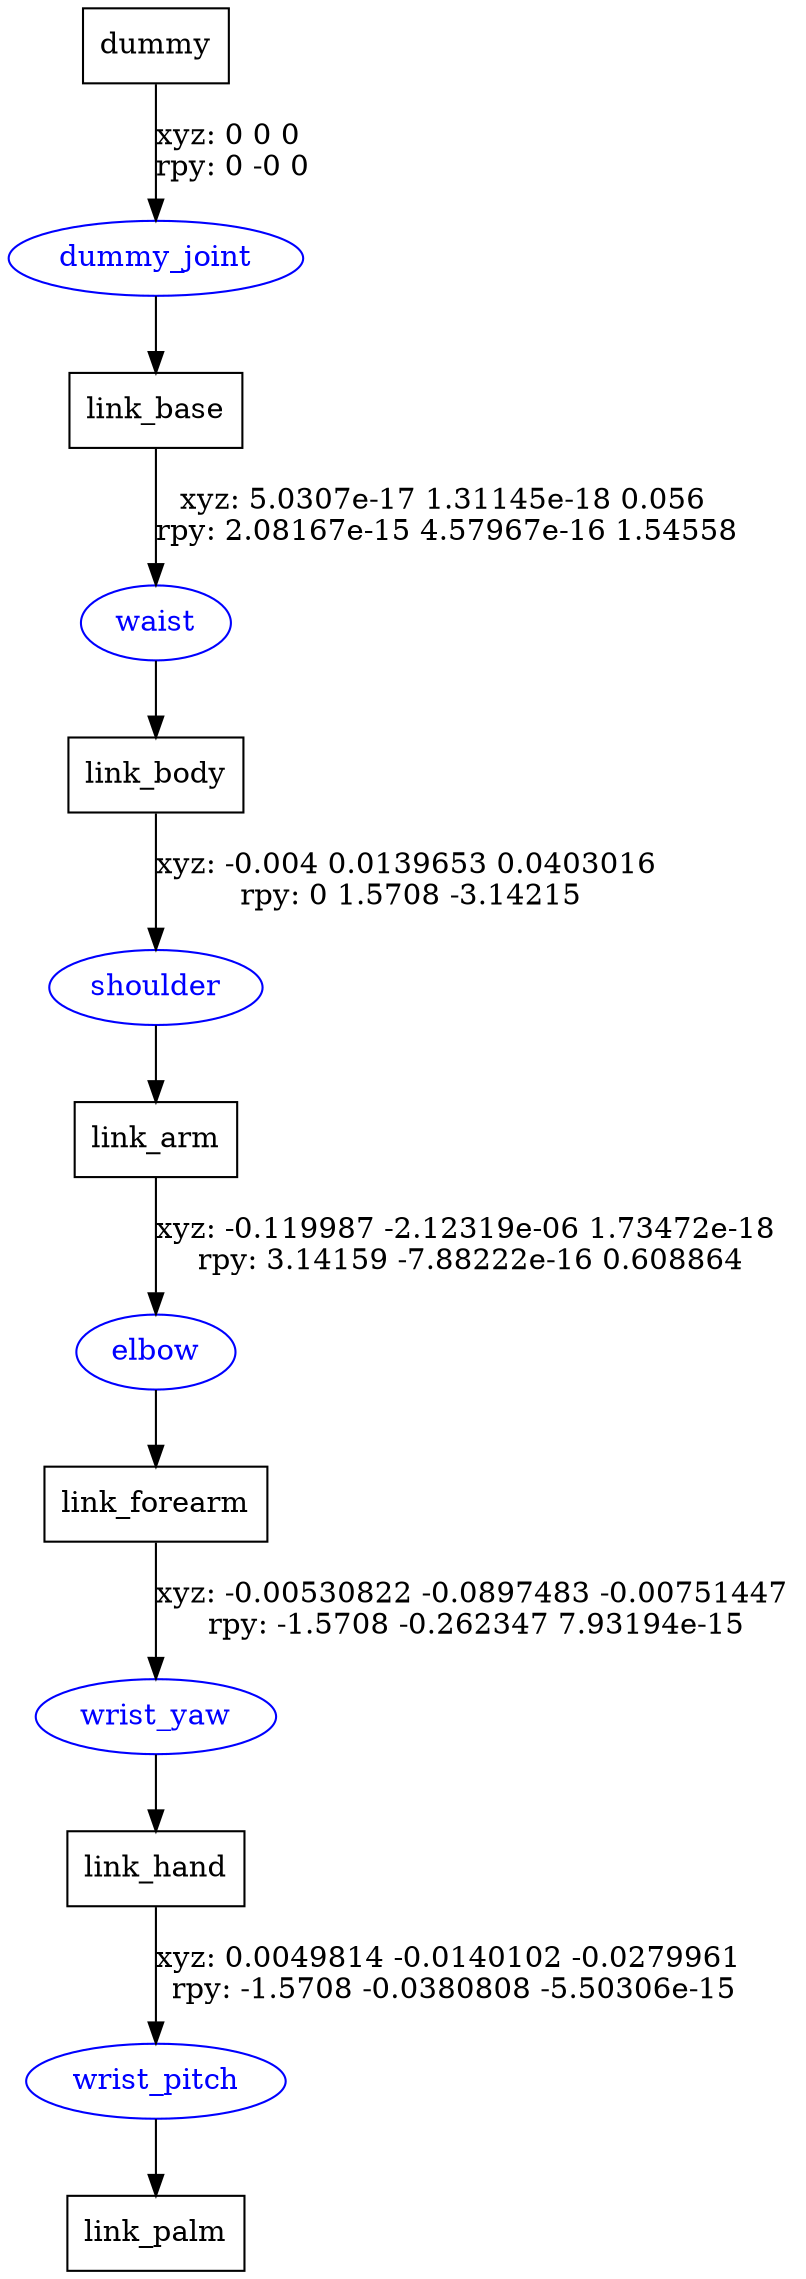 digraph G {
node [shape=box];
"dummy" [label="dummy"];
"link_base" [label="link_base"];
"link_body" [label="link_body"];
"link_arm" [label="link_arm"];
"link_forearm" [label="link_forearm"];
"link_hand" [label="link_hand"];
"link_palm" [label="link_palm"];
node [shape=ellipse, color=blue, fontcolor=blue];
"dummy" -> "dummy_joint" [label="xyz: 0 0 0 \nrpy: 0 -0 0"]
"dummy_joint" -> "link_base"
"link_base" -> "waist" [label="xyz: 5.0307e-17 1.31145e-18 0.056 \nrpy: 2.08167e-15 4.57967e-16 1.54558"]
"waist" -> "link_body"
"link_body" -> "shoulder" [label="xyz: -0.004 0.0139653 0.0403016 \nrpy: 0 1.5708 -3.14215"]
"shoulder" -> "link_arm"
"link_arm" -> "elbow" [label="xyz: -0.119987 -2.12319e-06 1.73472e-18 \nrpy: 3.14159 -7.88222e-16 0.608864"]
"elbow" -> "link_forearm"
"link_forearm" -> "wrist_yaw" [label="xyz: -0.00530822 -0.0897483 -0.00751447 \nrpy: -1.5708 -0.262347 7.93194e-15"]
"wrist_yaw" -> "link_hand"
"link_hand" -> "wrist_pitch" [label="xyz: 0.0049814 -0.0140102 -0.0279961 \nrpy: -1.5708 -0.0380808 -5.50306e-15"]
"wrist_pitch" -> "link_palm"
}

